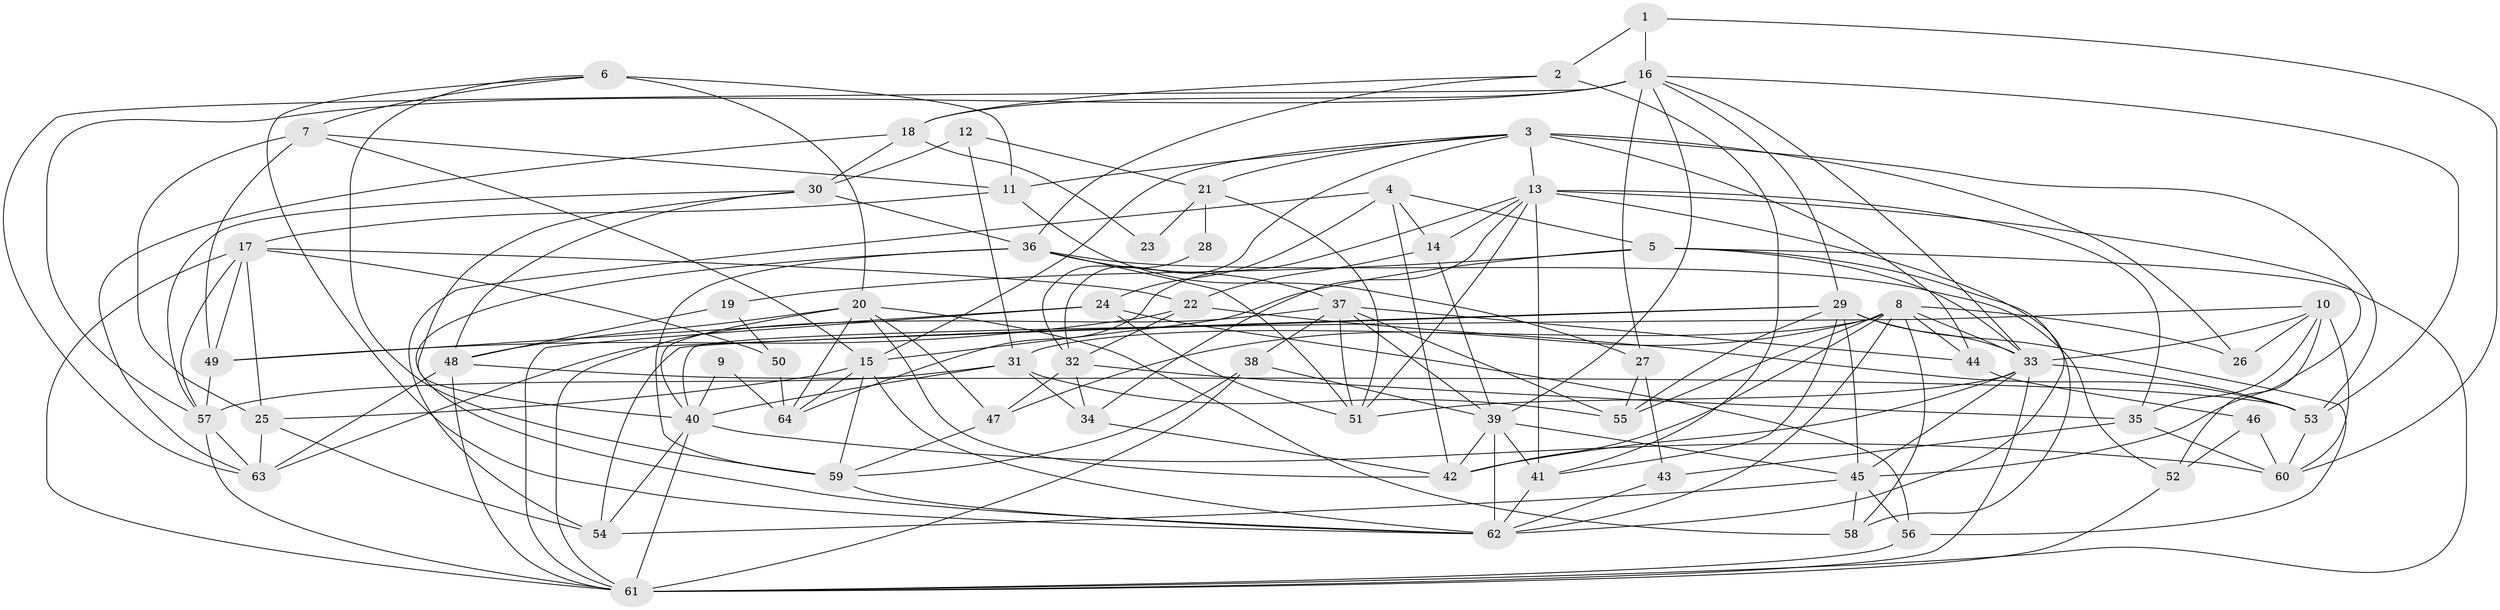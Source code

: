 // original degree distribution, {3: 0.2578125, 4: 0.2578125, 5: 0.203125, 7: 0.03125, 2: 0.1484375, 6: 0.0859375, 10: 0.0078125, 9: 0.0078125}
// Generated by graph-tools (version 1.1) at 2025/02/03/09/25 03:02:02]
// undirected, 64 vertices, 176 edges
graph export_dot {
graph [start="1"]
  node [color=gray90,style=filled];
  1;
  2;
  3;
  4;
  5;
  6;
  7;
  8;
  9;
  10;
  11;
  12;
  13;
  14;
  15;
  16;
  17;
  18;
  19;
  20;
  21;
  22;
  23;
  24;
  25;
  26;
  27;
  28;
  29;
  30;
  31;
  32;
  33;
  34;
  35;
  36;
  37;
  38;
  39;
  40;
  41;
  42;
  43;
  44;
  45;
  46;
  47;
  48;
  49;
  50;
  51;
  52;
  53;
  54;
  55;
  56;
  57;
  58;
  59;
  60;
  61;
  62;
  63;
  64;
  1 -- 2 [weight=1.0];
  1 -- 16 [weight=1.0];
  1 -- 60 [weight=1.0];
  2 -- 18 [weight=1.0];
  2 -- 36 [weight=1.0];
  2 -- 41 [weight=1.0];
  3 -- 11 [weight=1.0];
  3 -- 13 [weight=1.0];
  3 -- 15 [weight=1.0];
  3 -- 21 [weight=1.0];
  3 -- 26 [weight=1.0];
  3 -- 32 [weight=1.0];
  3 -- 44 [weight=1.0];
  3 -- 53 [weight=1.0];
  4 -- 5 [weight=1.0];
  4 -- 14 [weight=1.0];
  4 -- 24 [weight=1.0];
  4 -- 42 [weight=1.0];
  4 -- 54 [weight=1.0];
  5 -- 15 [weight=1.0];
  5 -- 19 [weight=1.0];
  5 -- 33 [weight=1.0];
  5 -- 58 [weight=1.0];
  5 -- 61 [weight=1.0];
  6 -- 7 [weight=1.0];
  6 -- 11 [weight=2.0];
  6 -- 20 [weight=1.0];
  6 -- 59 [weight=1.0];
  6 -- 62 [weight=1.0];
  7 -- 11 [weight=1.0];
  7 -- 15 [weight=1.0];
  7 -- 25 [weight=1.0];
  7 -- 49 [weight=1.0];
  8 -- 26 [weight=1.0];
  8 -- 31 [weight=1.0];
  8 -- 33 [weight=2.0];
  8 -- 42 [weight=2.0];
  8 -- 44 [weight=1.0];
  8 -- 47 [weight=1.0];
  8 -- 55 [weight=1.0];
  8 -- 58 [weight=1.0];
  8 -- 62 [weight=1.0];
  9 -- 40 [weight=1.0];
  9 -- 64 [weight=1.0];
  10 -- 26 [weight=1.0];
  10 -- 33 [weight=1.0];
  10 -- 35 [weight=1.0];
  10 -- 40 [weight=1.0];
  10 -- 52 [weight=1.0];
  10 -- 60 [weight=1.0];
  11 -- 17 [weight=1.0];
  11 -- 27 [weight=1.0];
  12 -- 21 [weight=1.0];
  12 -- 30 [weight=1.0];
  12 -- 31 [weight=1.0];
  13 -- 14 [weight=1.0];
  13 -- 34 [weight=1.0];
  13 -- 35 [weight=1.0];
  13 -- 41 [weight=1.0];
  13 -- 45 [weight=2.0];
  13 -- 51 [weight=1.0];
  13 -- 62 [weight=1.0];
  13 -- 64 [weight=1.0];
  14 -- 22 [weight=1.0];
  14 -- 39 [weight=1.0];
  15 -- 25 [weight=1.0];
  15 -- 59 [weight=1.0];
  15 -- 62 [weight=1.0];
  15 -- 64 [weight=1.0];
  16 -- 18 [weight=1.0];
  16 -- 27 [weight=1.0];
  16 -- 29 [weight=1.0];
  16 -- 33 [weight=1.0];
  16 -- 39 [weight=1.0];
  16 -- 53 [weight=1.0];
  16 -- 57 [weight=1.0];
  16 -- 63 [weight=1.0];
  17 -- 22 [weight=1.0];
  17 -- 25 [weight=1.0];
  17 -- 49 [weight=1.0];
  17 -- 50 [weight=1.0];
  17 -- 57 [weight=1.0];
  17 -- 61 [weight=1.0];
  18 -- 23 [weight=1.0];
  18 -- 30 [weight=1.0];
  18 -- 63 [weight=1.0];
  19 -- 48 [weight=1.0];
  19 -- 50 [weight=1.0];
  20 -- 40 [weight=1.0];
  20 -- 42 [weight=1.0];
  20 -- 47 [weight=1.0];
  20 -- 48 [weight=1.0];
  20 -- 58 [weight=1.0];
  20 -- 64 [weight=1.0];
  21 -- 23 [weight=1.0];
  21 -- 28 [weight=1.0];
  21 -- 51 [weight=1.0];
  22 -- 32 [weight=2.0];
  22 -- 49 [weight=1.0];
  22 -- 53 [weight=1.0];
  24 -- 49 [weight=1.0];
  24 -- 51 [weight=1.0];
  24 -- 56 [weight=1.0];
  24 -- 61 [weight=1.0];
  25 -- 54 [weight=2.0];
  25 -- 63 [weight=1.0];
  27 -- 43 [weight=1.0];
  27 -- 55 [weight=2.0];
  28 -- 32 [weight=1.0];
  29 -- 33 [weight=1.0];
  29 -- 41 [weight=1.0];
  29 -- 45 [weight=1.0];
  29 -- 54 [weight=1.0];
  29 -- 55 [weight=1.0];
  29 -- 56 [weight=1.0];
  29 -- 63 [weight=1.0];
  30 -- 36 [weight=1.0];
  30 -- 40 [weight=1.0];
  30 -- 48 [weight=1.0];
  30 -- 57 [weight=1.0];
  31 -- 34 [weight=1.0];
  31 -- 40 [weight=1.0];
  31 -- 55 [weight=1.0];
  31 -- 57 [weight=1.0];
  32 -- 34 [weight=1.0];
  32 -- 35 [weight=2.0];
  32 -- 47 [weight=1.0];
  33 -- 42 [weight=1.0];
  33 -- 45 [weight=1.0];
  33 -- 51 [weight=1.0];
  33 -- 53 [weight=1.0];
  33 -- 61 [weight=1.0];
  34 -- 42 [weight=1.0];
  35 -- 43 [weight=1.0];
  35 -- 60 [weight=1.0];
  36 -- 37 [weight=1.0];
  36 -- 51 [weight=1.0];
  36 -- 52 [weight=1.0];
  36 -- 59 [weight=1.0];
  36 -- 62 [weight=1.0];
  37 -- 38 [weight=1.0];
  37 -- 39 [weight=1.0];
  37 -- 44 [weight=1.0];
  37 -- 51 [weight=1.0];
  37 -- 55 [weight=2.0];
  37 -- 61 [weight=2.0];
  38 -- 39 [weight=2.0];
  38 -- 59 [weight=1.0];
  38 -- 61 [weight=1.0];
  39 -- 41 [weight=1.0];
  39 -- 42 [weight=1.0];
  39 -- 45 [weight=1.0];
  39 -- 62 [weight=1.0];
  40 -- 54 [weight=1.0];
  40 -- 60 [weight=1.0];
  40 -- 61 [weight=1.0];
  41 -- 62 [weight=1.0];
  43 -- 62 [weight=1.0];
  44 -- 46 [weight=2.0];
  45 -- 54 [weight=1.0];
  45 -- 56 [weight=1.0];
  45 -- 58 [weight=1.0];
  46 -- 52 [weight=1.0];
  46 -- 60 [weight=1.0];
  47 -- 59 [weight=1.0];
  48 -- 53 [weight=2.0];
  48 -- 61 [weight=1.0];
  48 -- 63 [weight=1.0];
  49 -- 57 [weight=1.0];
  50 -- 64 [weight=2.0];
  52 -- 61 [weight=1.0];
  53 -- 60 [weight=1.0];
  56 -- 61 [weight=1.0];
  57 -- 61 [weight=1.0];
  57 -- 63 [weight=1.0];
  59 -- 62 [weight=1.0];
}
